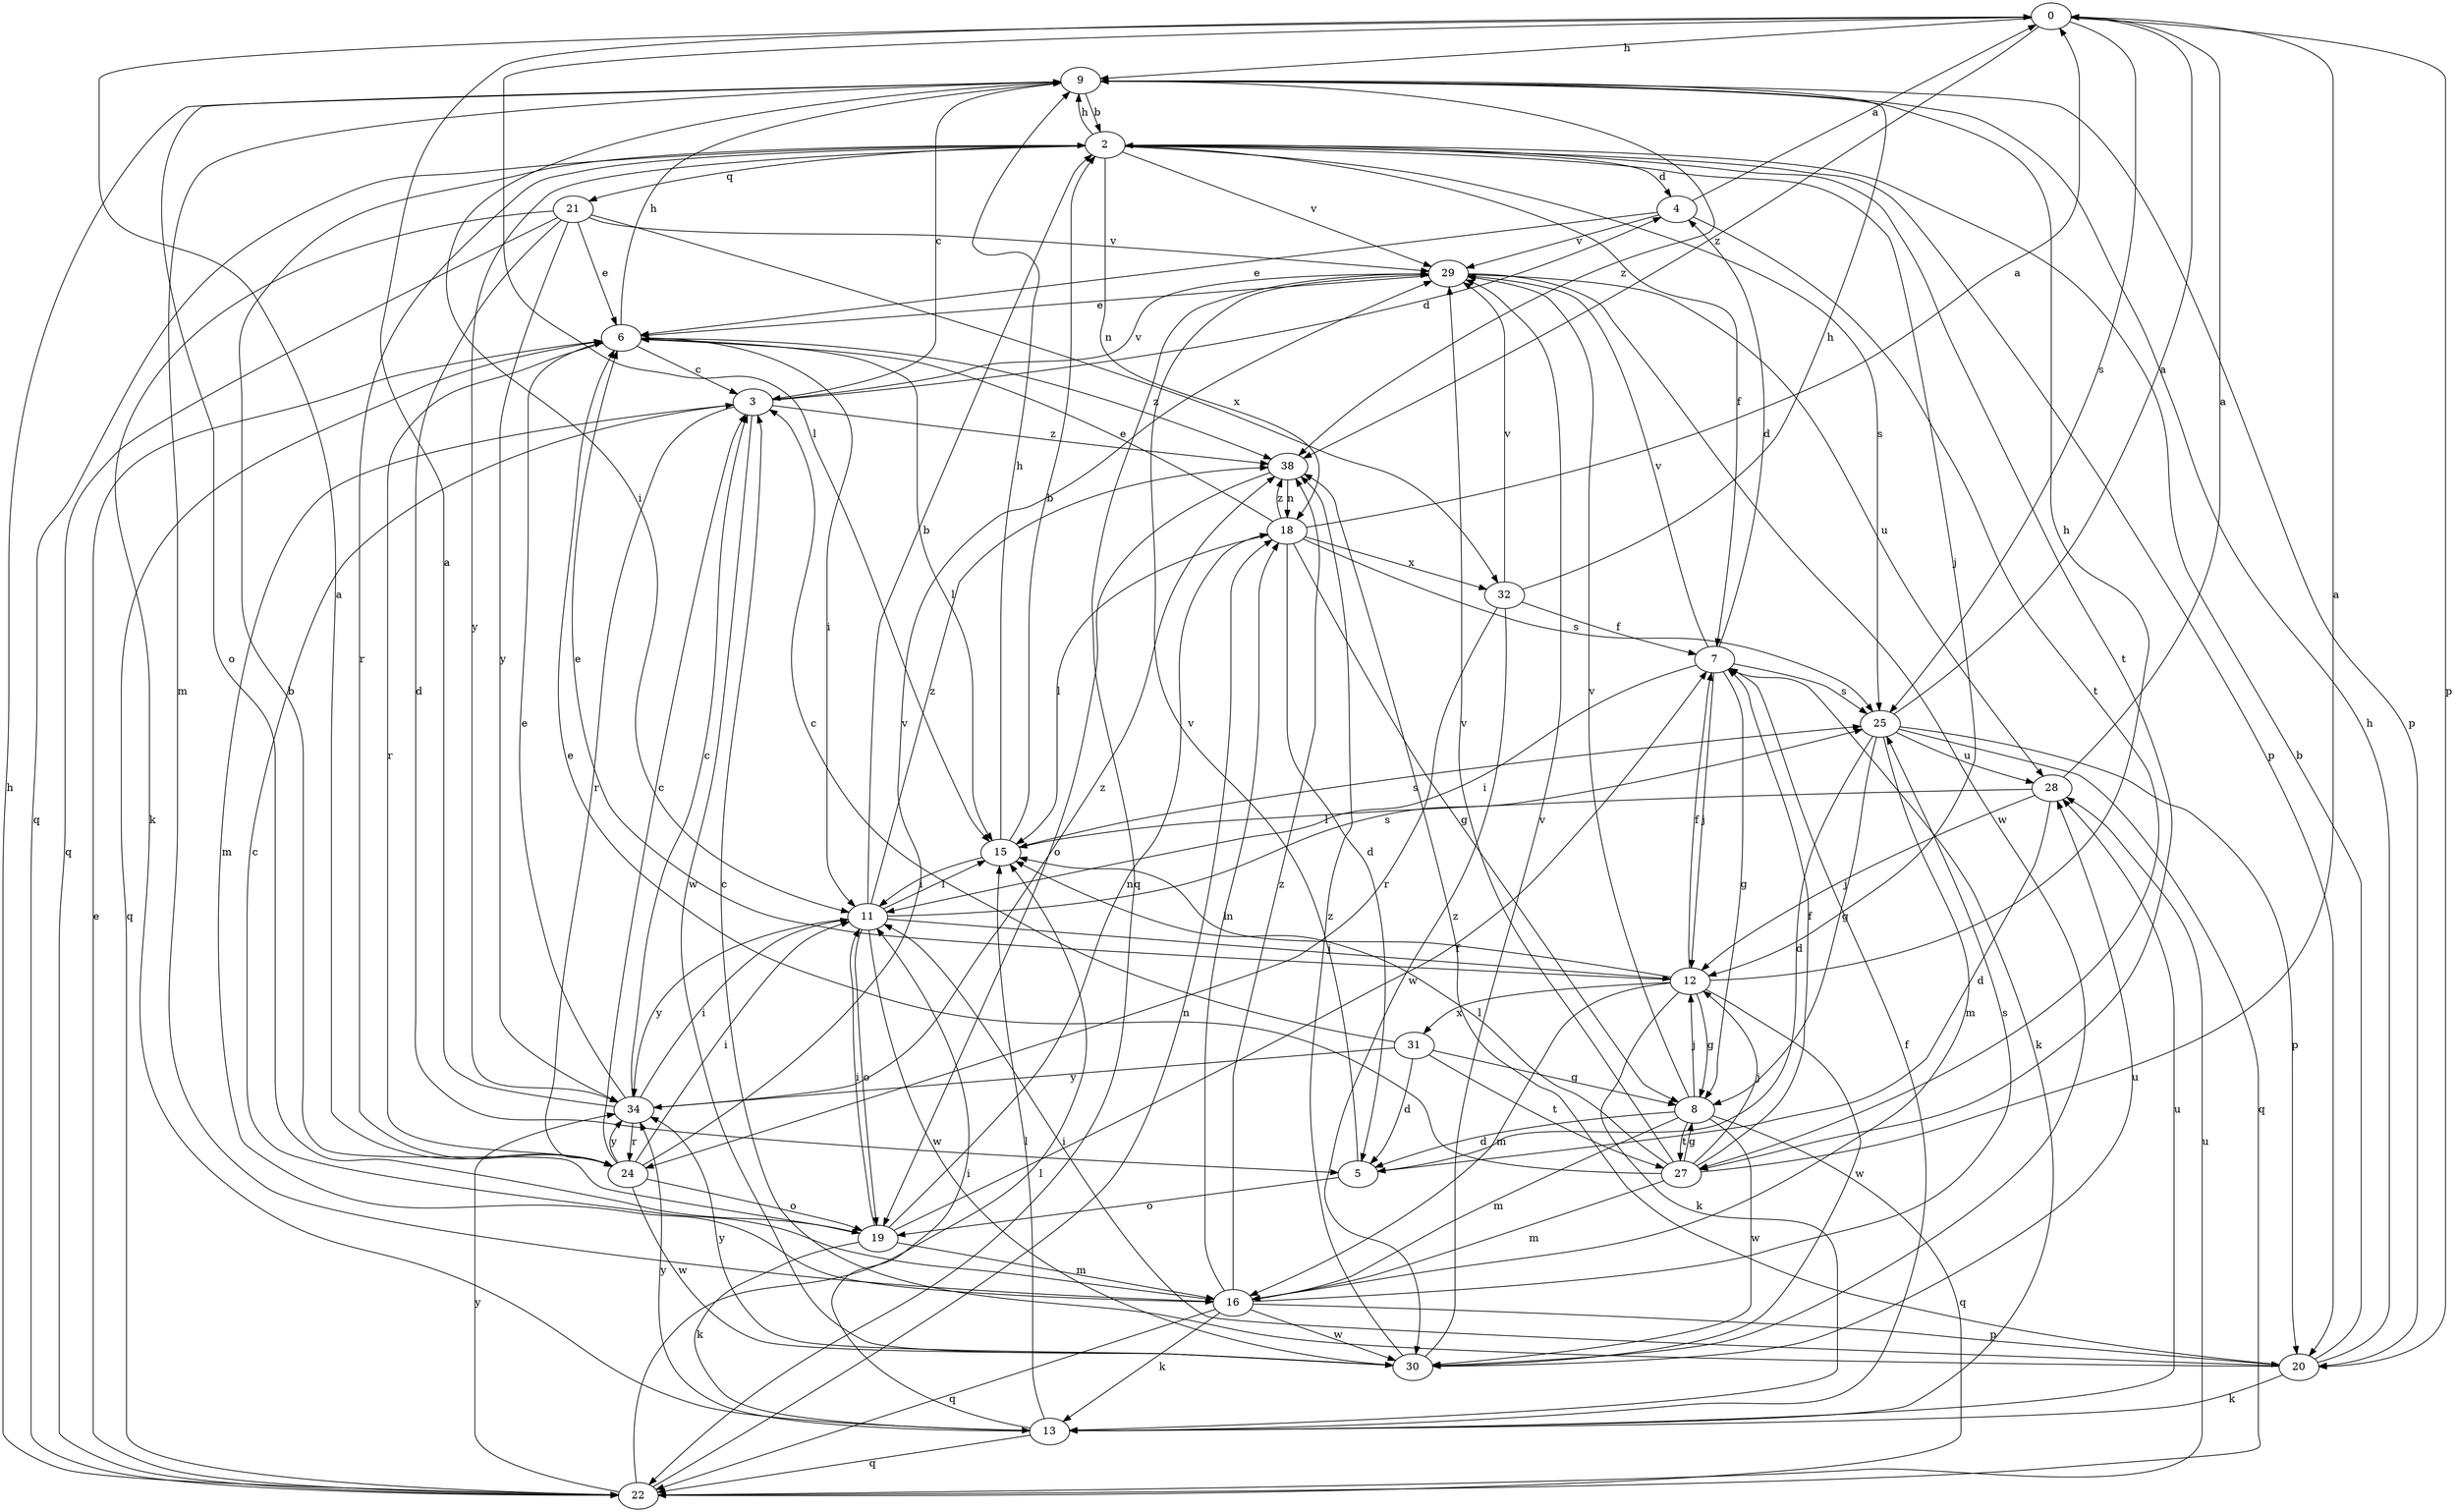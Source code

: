 strict digraph  {
0;
2;
3;
4;
5;
6;
7;
8;
9;
11;
12;
13;
15;
16;
18;
19;
20;
21;
22;
24;
25;
27;
28;
29;
30;
31;
32;
34;
38;
0 -> 9  [label=h];
0 -> 15  [label=l];
0 -> 20  [label=p];
0 -> 25  [label=s];
0 -> 38  [label=z];
2 -> 4  [label=d];
2 -> 7  [label=f];
2 -> 9  [label=h];
2 -> 12  [label=j];
2 -> 18  [label=n];
2 -> 20  [label=p];
2 -> 21  [label=q];
2 -> 22  [label=q];
2 -> 24  [label=r];
2 -> 25  [label=s];
2 -> 27  [label=t];
2 -> 29  [label=v];
2 -> 34  [label=y];
3 -> 4  [label=d];
3 -> 16  [label=m];
3 -> 24  [label=r];
3 -> 29  [label=v];
3 -> 30  [label=w];
3 -> 38  [label=z];
4 -> 0  [label=a];
4 -> 6  [label=e];
4 -> 27  [label=t];
4 -> 29  [label=v];
5 -> 19  [label=o];
5 -> 29  [label=v];
6 -> 3  [label=c];
6 -> 9  [label=h];
6 -> 11  [label=i];
6 -> 15  [label=l];
6 -> 22  [label=q];
6 -> 24  [label=r];
6 -> 38  [label=z];
7 -> 4  [label=d];
7 -> 8  [label=g];
7 -> 11  [label=i];
7 -> 12  [label=j];
7 -> 13  [label=k];
7 -> 25  [label=s];
7 -> 29  [label=v];
8 -> 5  [label=d];
8 -> 12  [label=j];
8 -> 16  [label=m];
8 -> 22  [label=q];
8 -> 27  [label=t];
8 -> 29  [label=v];
8 -> 30  [label=w];
9 -> 2  [label=b];
9 -> 3  [label=c];
9 -> 11  [label=i];
9 -> 16  [label=m];
9 -> 19  [label=o];
9 -> 20  [label=p];
9 -> 38  [label=z];
11 -> 2  [label=b];
11 -> 12  [label=j];
11 -> 15  [label=l];
11 -> 19  [label=o];
11 -> 25  [label=s];
11 -> 30  [label=w];
11 -> 34  [label=y];
11 -> 38  [label=z];
12 -> 6  [label=e];
12 -> 7  [label=f];
12 -> 8  [label=g];
12 -> 9  [label=h];
12 -> 13  [label=k];
12 -> 15  [label=l];
12 -> 16  [label=m];
12 -> 30  [label=w];
12 -> 31  [label=x];
13 -> 7  [label=f];
13 -> 11  [label=i];
13 -> 15  [label=l];
13 -> 22  [label=q];
13 -> 28  [label=u];
13 -> 34  [label=y];
15 -> 2  [label=b];
15 -> 9  [label=h];
15 -> 11  [label=i];
15 -> 25  [label=s];
16 -> 3  [label=c];
16 -> 13  [label=k];
16 -> 18  [label=n];
16 -> 20  [label=p];
16 -> 22  [label=q];
16 -> 25  [label=s];
16 -> 30  [label=w];
16 -> 38  [label=z];
18 -> 0  [label=a];
18 -> 5  [label=d];
18 -> 6  [label=e];
18 -> 8  [label=g];
18 -> 15  [label=l];
18 -> 25  [label=s];
18 -> 32  [label=x];
18 -> 38  [label=z];
19 -> 2  [label=b];
19 -> 7  [label=f];
19 -> 11  [label=i];
19 -> 13  [label=k];
19 -> 16  [label=m];
19 -> 18  [label=n];
20 -> 2  [label=b];
20 -> 3  [label=c];
20 -> 9  [label=h];
20 -> 11  [label=i];
20 -> 13  [label=k];
20 -> 38  [label=z];
21 -> 5  [label=d];
21 -> 6  [label=e];
21 -> 13  [label=k];
21 -> 22  [label=q];
21 -> 29  [label=v];
21 -> 32  [label=x];
21 -> 34  [label=y];
22 -> 6  [label=e];
22 -> 9  [label=h];
22 -> 15  [label=l];
22 -> 18  [label=n];
22 -> 28  [label=u];
22 -> 34  [label=y];
24 -> 0  [label=a];
24 -> 3  [label=c];
24 -> 11  [label=i];
24 -> 19  [label=o];
24 -> 29  [label=v];
24 -> 30  [label=w];
24 -> 34  [label=y];
25 -> 0  [label=a];
25 -> 5  [label=d];
25 -> 8  [label=g];
25 -> 16  [label=m];
25 -> 20  [label=p];
25 -> 22  [label=q];
25 -> 28  [label=u];
27 -> 0  [label=a];
27 -> 6  [label=e];
27 -> 7  [label=f];
27 -> 8  [label=g];
27 -> 12  [label=j];
27 -> 15  [label=l];
27 -> 16  [label=m];
27 -> 29  [label=v];
28 -> 0  [label=a];
28 -> 5  [label=d];
28 -> 12  [label=j];
28 -> 15  [label=l];
29 -> 6  [label=e];
29 -> 22  [label=q];
29 -> 28  [label=u];
29 -> 30  [label=w];
30 -> 28  [label=u];
30 -> 29  [label=v];
30 -> 34  [label=y];
30 -> 38  [label=z];
31 -> 3  [label=c];
31 -> 5  [label=d];
31 -> 8  [label=g];
31 -> 27  [label=t];
31 -> 34  [label=y];
32 -> 7  [label=f];
32 -> 9  [label=h];
32 -> 24  [label=r];
32 -> 29  [label=v];
32 -> 30  [label=w];
34 -> 0  [label=a];
34 -> 3  [label=c];
34 -> 6  [label=e];
34 -> 11  [label=i];
34 -> 24  [label=r];
34 -> 38  [label=z];
38 -> 18  [label=n];
38 -> 19  [label=o];
}
